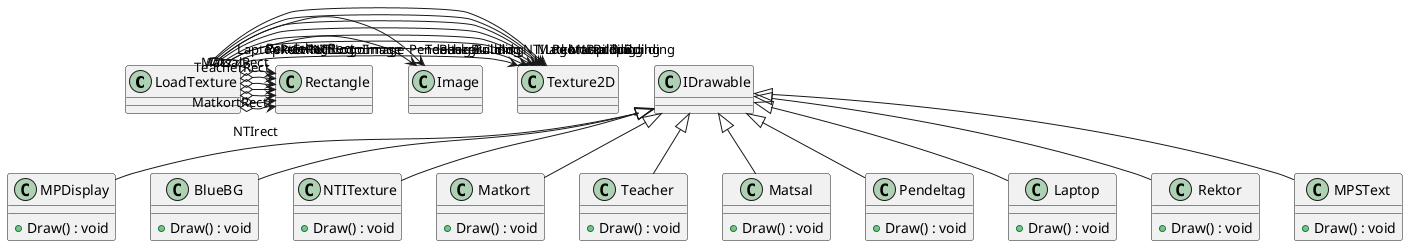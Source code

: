 @startuml
class LoadTexture {
}
class MPDisplay {
    + Draw() : void
}
class BlueBG {
    + Draw() : void
}
class NTITexture {
    + Draw() : void
}
class Matkort {
    + Draw() : void
}
class Teacher {
    + Draw() : void
}
class Matsal {
    + Draw() : void
}
class Pendeltag {
    + Draw() : void
}
class Laptop {
    + Draw() : void
}
class Rektor {
    + Draw() : void
}
class MPSText {
    + Draw() : void
}
LoadTexture o-> "Background" Texture2D
LoadTexture o-> "NTILogoImage" Image
LoadTexture o-> "EvilNTILogoImage" Image
LoadTexture o-> "NTILogo" Texture2D
LoadTexture o-> "NTIrect" Rectangle
LoadTexture o-> "MatkortBuilding" Texture2D
LoadTexture o-> "MatkortRect" Rectangle
LoadTexture o-> "TeacherBuilding" Texture2D
LoadTexture o-> "TeacherRect" Rectangle
LoadTexture o-> "MatsalBuilding" Texture2D
LoadTexture o-> "MatsalRect" Rectangle
LoadTexture o-> "PendeltagBuilding" Texture2D
LoadTexture o-> "PendeltagRect" Rectangle
LoadTexture o-> "LaptopBuilding" Texture2D
LoadTexture o-> "LaptopRect" Rectangle
LoadTexture o-> "RektorBuilding" Texture2D
LoadTexture o-> "RektorRect" Rectangle
IDrawable <|-- MPDisplay
IDrawable <|-- BlueBG
IDrawable <|-- NTITexture
IDrawable <|-- Matkort
IDrawable <|-- Teacher
IDrawable <|-- Matsal
IDrawable <|-- Pendeltag
IDrawable <|-- Laptop
IDrawable <|-- Rektor
IDrawable <|-- MPSText
@enduml
